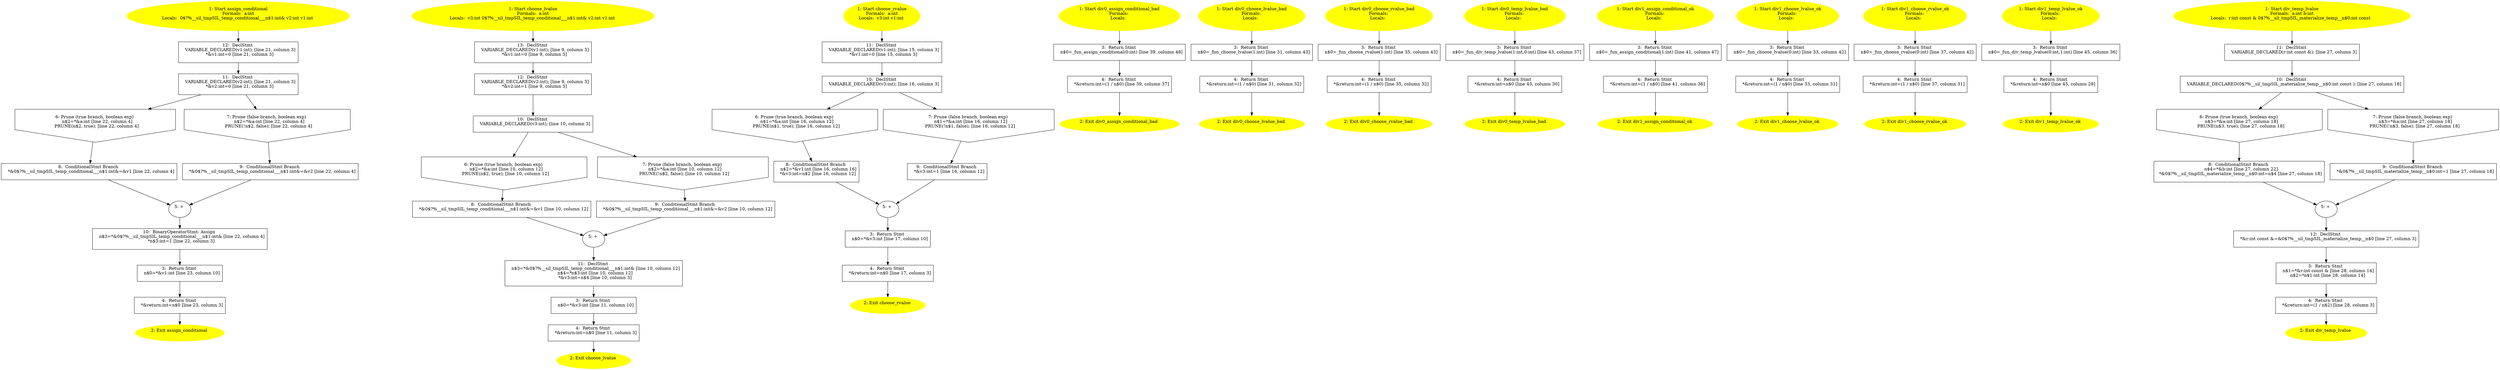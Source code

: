 /* @generated */
digraph cfg {
"assign_conditional#6602154438630029026.d4adbdaf8d08f61e93de4faf3d45d8ab_1" [label="1: Start assign_conditional\nFormals:  a:int\nLocals:  0$?%__sil_tmpSIL_temp_conditional___n$1:int& v2:int v1:int \n  " color=yellow style=filled]
	

	 "assign_conditional#6602154438630029026.d4adbdaf8d08f61e93de4faf3d45d8ab_1" -> "assign_conditional#6602154438630029026.d4adbdaf8d08f61e93de4faf3d45d8ab_12" ;
"assign_conditional#6602154438630029026.d4adbdaf8d08f61e93de4faf3d45d8ab_2" [label="2: Exit assign_conditional \n  " color=yellow style=filled]
	

"assign_conditional#6602154438630029026.d4adbdaf8d08f61e93de4faf3d45d8ab_3" [label="3:  Return Stmt \n   n$0=*&v1:int [line 23, column 10]\n " shape="box"]
	

	 "assign_conditional#6602154438630029026.d4adbdaf8d08f61e93de4faf3d45d8ab_3" -> "assign_conditional#6602154438630029026.d4adbdaf8d08f61e93de4faf3d45d8ab_4" ;
"assign_conditional#6602154438630029026.d4adbdaf8d08f61e93de4faf3d45d8ab_4" [label="4:  Return Stmt \n   *&return:int=n$0 [line 23, column 3]\n " shape="box"]
	

	 "assign_conditional#6602154438630029026.d4adbdaf8d08f61e93de4faf3d45d8ab_4" -> "assign_conditional#6602154438630029026.d4adbdaf8d08f61e93de4faf3d45d8ab_2" ;
"assign_conditional#6602154438630029026.d4adbdaf8d08f61e93de4faf3d45d8ab_5" [label="5: + \n  " ]
	

	 "assign_conditional#6602154438630029026.d4adbdaf8d08f61e93de4faf3d45d8ab_5" -> "assign_conditional#6602154438630029026.d4adbdaf8d08f61e93de4faf3d45d8ab_10" ;
"assign_conditional#6602154438630029026.d4adbdaf8d08f61e93de4faf3d45d8ab_6" [label="6: Prune (true branch, boolean exp) \n   n$2=*&a:int [line 22, column 4]\n  PRUNE(n$2, true); [line 22, column 4]\n " shape="invhouse"]
	

	 "assign_conditional#6602154438630029026.d4adbdaf8d08f61e93de4faf3d45d8ab_6" -> "assign_conditional#6602154438630029026.d4adbdaf8d08f61e93de4faf3d45d8ab_8" ;
"assign_conditional#6602154438630029026.d4adbdaf8d08f61e93de4faf3d45d8ab_7" [label="7: Prune (false branch, boolean exp) \n   n$2=*&a:int [line 22, column 4]\n  PRUNE(!n$2, false); [line 22, column 4]\n " shape="invhouse"]
	

	 "assign_conditional#6602154438630029026.d4adbdaf8d08f61e93de4faf3d45d8ab_7" -> "assign_conditional#6602154438630029026.d4adbdaf8d08f61e93de4faf3d45d8ab_9" ;
"assign_conditional#6602154438630029026.d4adbdaf8d08f61e93de4faf3d45d8ab_8" [label="8:  ConditionalStmt Branch \n   *&0$?%__sil_tmpSIL_temp_conditional___n$1:int&=&v1 [line 22, column 4]\n " shape="box"]
	

	 "assign_conditional#6602154438630029026.d4adbdaf8d08f61e93de4faf3d45d8ab_8" -> "assign_conditional#6602154438630029026.d4adbdaf8d08f61e93de4faf3d45d8ab_5" ;
"assign_conditional#6602154438630029026.d4adbdaf8d08f61e93de4faf3d45d8ab_9" [label="9:  ConditionalStmt Branch \n   *&0$?%__sil_tmpSIL_temp_conditional___n$1:int&=&v2 [line 22, column 4]\n " shape="box"]
	

	 "assign_conditional#6602154438630029026.d4adbdaf8d08f61e93de4faf3d45d8ab_9" -> "assign_conditional#6602154438630029026.d4adbdaf8d08f61e93de4faf3d45d8ab_5" ;
"assign_conditional#6602154438630029026.d4adbdaf8d08f61e93de4faf3d45d8ab_10" [label="10:  BinaryOperatorStmt: Assign \n   n$3=*&0$?%__sil_tmpSIL_temp_conditional___n$1:int& [line 22, column 4]\n  *n$3:int=1 [line 22, column 3]\n " shape="box"]
	

	 "assign_conditional#6602154438630029026.d4adbdaf8d08f61e93de4faf3d45d8ab_10" -> "assign_conditional#6602154438630029026.d4adbdaf8d08f61e93de4faf3d45d8ab_3" ;
"assign_conditional#6602154438630029026.d4adbdaf8d08f61e93de4faf3d45d8ab_11" [label="11:  DeclStmt \n   VARIABLE_DECLARED(v2:int); [line 21, column 3]\n  *&v2:int=0 [line 21, column 3]\n " shape="box"]
	

	 "assign_conditional#6602154438630029026.d4adbdaf8d08f61e93de4faf3d45d8ab_11" -> "assign_conditional#6602154438630029026.d4adbdaf8d08f61e93de4faf3d45d8ab_6" ;
	 "assign_conditional#6602154438630029026.d4adbdaf8d08f61e93de4faf3d45d8ab_11" -> "assign_conditional#6602154438630029026.d4adbdaf8d08f61e93de4faf3d45d8ab_7" ;
"assign_conditional#6602154438630029026.d4adbdaf8d08f61e93de4faf3d45d8ab_12" [label="12:  DeclStmt \n   VARIABLE_DECLARED(v1:int); [line 21, column 3]\n  *&v1:int=0 [line 21, column 3]\n " shape="box"]
	

	 "assign_conditional#6602154438630029026.d4adbdaf8d08f61e93de4faf3d45d8ab_12" -> "assign_conditional#6602154438630029026.d4adbdaf8d08f61e93de4faf3d45d8ab_11" ;
"choose_lvalue#6868643882447178722.7e0e06006a6e1baaef3aab18bce2b8d2_1" [label="1: Start choose_lvalue\nFormals:  a:int\nLocals:  v3:int 0$?%__sil_tmpSIL_temp_conditional___n$1:int& v2:int v1:int \n  " color=yellow style=filled]
	

	 "choose_lvalue#6868643882447178722.7e0e06006a6e1baaef3aab18bce2b8d2_1" -> "choose_lvalue#6868643882447178722.7e0e06006a6e1baaef3aab18bce2b8d2_13" ;
"choose_lvalue#6868643882447178722.7e0e06006a6e1baaef3aab18bce2b8d2_2" [label="2: Exit choose_lvalue \n  " color=yellow style=filled]
	

"choose_lvalue#6868643882447178722.7e0e06006a6e1baaef3aab18bce2b8d2_3" [label="3:  Return Stmt \n   n$0=*&v3:int [line 11, column 10]\n " shape="box"]
	

	 "choose_lvalue#6868643882447178722.7e0e06006a6e1baaef3aab18bce2b8d2_3" -> "choose_lvalue#6868643882447178722.7e0e06006a6e1baaef3aab18bce2b8d2_4" ;
"choose_lvalue#6868643882447178722.7e0e06006a6e1baaef3aab18bce2b8d2_4" [label="4:  Return Stmt \n   *&return:int=n$0 [line 11, column 3]\n " shape="box"]
	

	 "choose_lvalue#6868643882447178722.7e0e06006a6e1baaef3aab18bce2b8d2_4" -> "choose_lvalue#6868643882447178722.7e0e06006a6e1baaef3aab18bce2b8d2_2" ;
"choose_lvalue#6868643882447178722.7e0e06006a6e1baaef3aab18bce2b8d2_5" [label="5: + \n  " ]
	

	 "choose_lvalue#6868643882447178722.7e0e06006a6e1baaef3aab18bce2b8d2_5" -> "choose_lvalue#6868643882447178722.7e0e06006a6e1baaef3aab18bce2b8d2_11" ;
"choose_lvalue#6868643882447178722.7e0e06006a6e1baaef3aab18bce2b8d2_6" [label="6: Prune (true branch, boolean exp) \n   n$2=*&a:int [line 10, column 12]\n  PRUNE(n$2, true); [line 10, column 12]\n " shape="invhouse"]
	

	 "choose_lvalue#6868643882447178722.7e0e06006a6e1baaef3aab18bce2b8d2_6" -> "choose_lvalue#6868643882447178722.7e0e06006a6e1baaef3aab18bce2b8d2_8" ;
"choose_lvalue#6868643882447178722.7e0e06006a6e1baaef3aab18bce2b8d2_7" [label="7: Prune (false branch, boolean exp) \n   n$2=*&a:int [line 10, column 12]\n  PRUNE(!n$2, false); [line 10, column 12]\n " shape="invhouse"]
	

	 "choose_lvalue#6868643882447178722.7e0e06006a6e1baaef3aab18bce2b8d2_7" -> "choose_lvalue#6868643882447178722.7e0e06006a6e1baaef3aab18bce2b8d2_9" ;
"choose_lvalue#6868643882447178722.7e0e06006a6e1baaef3aab18bce2b8d2_8" [label="8:  ConditionalStmt Branch \n   *&0$?%__sil_tmpSIL_temp_conditional___n$1:int&=&v1 [line 10, column 12]\n " shape="box"]
	

	 "choose_lvalue#6868643882447178722.7e0e06006a6e1baaef3aab18bce2b8d2_8" -> "choose_lvalue#6868643882447178722.7e0e06006a6e1baaef3aab18bce2b8d2_5" ;
"choose_lvalue#6868643882447178722.7e0e06006a6e1baaef3aab18bce2b8d2_9" [label="9:  ConditionalStmt Branch \n   *&0$?%__sil_tmpSIL_temp_conditional___n$1:int&=&v2 [line 10, column 12]\n " shape="box"]
	

	 "choose_lvalue#6868643882447178722.7e0e06006a6e1baaef3aab18bce2b8d2_9" -> "choose_lvalue#6868643882447178722.7e0e06006a6e1baaef3aab18bce2b8d2_5" ;
"choose_lvalue#6868643882447178722.7e0e06006a6e1baaef3aab18bce2b8d2_10" [label="10:  DeclStmt \n   VARIABLE_DECLARED(v3:int); [line 10, column 3]\n " shape="box"]
	

	 "choose_lvalue#6868643882447178722.7e0e06006a6e1baaef3aab18bce2b8d2_10" -> "choose_lvalue#6868643882447178722.7e0e06006a6e1baaef3aab18bce2b8d2_6" ;
	 "choose_lvalue#6868643882447178722.7e0e06006a6e1baaef3aab18bce2b8d2_10" -> "choose_lvalue#6868643882447178722.7e0e06006a6e1baaef3aab18bce2b8d2_7" ;
"choose_lvalue#6868643882447178722.7e0e06006a6e1baaef3aab18bce2b8d2_11" [label="11:  DeclStmt \n   n$3=*&0$?%__sil_tmpSIL_temp_conditional___n$1:int& [line 10, column 12]\n  n$4=*n$3:int [line 10, column 12]\n  *&v3:int=n$4 [line 10, column 3]\n " shape="box"]
	

	 "choose_lvalue#6868643882447178722.7e0e06006a6e1baaef3aab18bce2b8d2_11" -> "choose_lvalue#6868643882447178722.7e0e06006a6e1baaef3aab18bce2b8d2_3" ;
"choose_lvalue#6868643882447178722.7e0e06006a6e1baaef3aab18bce2b8d2_12" [label="12:  DeclStmt \n   VARIABLE_DECLARED(v2:int); [line 9, column 3]\n  *&v2:int=1 [line 9, column 3]\n " shape="box"]
	

	 "choose_lvalue#6868643882447178722.7e0e06006a6e1baaef3aab18bce2b8d2_12" -> "choose_lvalue#6868643882447178722.7e0e06006a6e1baaef3aab18bce2b8d2_10" ;
"choose_lvalue#6868643882447178722.7e0e06006a6e1baaef3aab18bce2b8d2_13" [label="13:  DeclStmt \n   VARIABLE_DECLARED(v1:int); [line 9, column 3]\n  *&v1:int=0 [line 9, column 3]\n " shape="box"]
	

	 "choose_lvalue#6868643882447178722.7e0e06006a6e1baaef3aab18bce2b8d2_13" -> "choose_lvalue#6868643882447178722.7e0e06006a6e1baaef3aab18bce2b8d2_12" ;
"choose_rvalue#5692558402038768020.7de6e1902b5c331a5715ba3f0f51e47e_1" [label="1: Start choose_rvalue\nFormals:  a:int\nLocals:  v3:int v1:int \n  " color=yellow style=filled]
	

	 "choose_rvalue#5692558402038768020.7de6e1902b5c331a5715ba3f0f51e47e_1" -> "choose_rvalue#5692558402038768020.7de6e1902b5c331a5715ba3f0f51e47e_11" ;
"choose_rvalue#5692558402038768020.7de6e1902b5c331a5715ba3f0f51e47e_2" [label="2: Exit choose_rvalue \n  " color=yellow style=filled]
	

"choose_rvalue#5692558402038768020.7de6e1902b5c331a5715ba3f0f51e47e_3" [label="3:  Return Stmt \n   n$0=*&v3:int [line 17, column 10]\n " shape="box"]
	

	 "choose_rvalue#5692558402038768020.7de6e1902b5c331a5715ba3f0f51e47e_3" -> "choose_rvalue#5692558402038768020.7de6e1902b5c331a5715ba3f0f51e47e_4" ;
"choose_rvalue#5692558402038768020.7de6e1902b5c331a5715ba3f0f51e47e_4" [label="4:  Return Stmt \n   *&return:int=n$0 [line 17, column 3]\n " shape="box"]
	

	 "choose_rvalue#5692558402038768020.7de6e1902b5c331a5715ba3f0f51e47e_4" -> "choose_rvalue#5692558402038768020.7de6e1902b5c331a5715ba3f0f51e47e_2" ;
"choose_rvalue#5692558402038768020.7de6e1902b5c331a5715ba3f0f51e47e_5" [label="5: + \n  " ]
	

	 "choose_rvalue#5692558402038768020.7de6e1902b5c331a5715ba3f0f51e47e_5" -> "choose_rvalue#5692558402038768020.7de6e1902b5c331a5715ba3f0f51e47e_3" ;
"choose_rvalue#5692558402038768020.7de6e1902b5c331a5715ba3f0f51e47e_6" [label="6: Prune (true branch, boolean exp) \n   n$1=*&a:int [line 16, column 12]\n  PRUNE(n$1, true); [line 16, column 12]\n " shape="invhouse"]
	

	 "choose_rvalue#5692558402038768020.7de6e1902b5c331a5715ba3f0f51e47e_6" -> "choose_rvalue#5692558402038768020.7de6e1902b5c331a5715ba3f0f51e47e_8" ;
"choose_rvalue#5692558402038768020.7de6e1902b5c331a5715ba3f0f51e47e_7" [label="7: Prune (false branch, boolean exp) \n   n$1=*&a:int [line 16, column 12]\n  PRUNE(!n$1, false); [line 16, column 12]\n " shape="invhouse"]
	

	 "choose_rvalue#5692558402038768020.7de6e1902b5c331a5715ba3f0f51e47e_7" -> "choose_rvalue#5692558402038768020.7de6e1902b5c331a5715ba3f0f51e47e_9" ;
"choose_rvalue#5692558402038768020.7de6e1902b5c331a5715ba3f0f51e47e_8" [label="8:  ConditionalStmt Branch \n   n$2=*&v1:int [line 16, column 16]\n  *&v3:int=n$2 [line 16, column 12]\n " shape="box"]
	

	 "choose_rvalue#5692558402038768020.7de6e1902b5c331a5715ba3f0f51e47e_8" -> "choose_rvalue#5692558402038768020.7de6e1902b5c331a5715ba3f0f51e47e_5" ;
"choose_rvalue#5692558402038768020.7de6e1902b5c331a5715ba3f0f51e47e_9" [label="9:  ConditionalStmt Branch \n   *&v3:int=1 [line 16, column 12]\n " shape="box"]
	

	 "choose_rvalue#5692558402038768020.7de6e1902b5c331a5715ba3f0f51e47e_9" -> "choose_rvalue#5692558402038768020.7de6e1902b5c331a5715ba3f0f51e47e_5" ;
"choose_rvalue#5692558402038768020.7de6e1902b5c331a5715ba3f0f51e47e_10" [label="10:  DeclStmt \n   VARIABLE_DECLARED(v3:int); [line 16, column 3]\n " shape="box"]
	

	 "choose_rvalue#5692558402038768020.7de6e1902b5c331a5715ba3f0f51e47e_10" -> "choose_rvalue#5692558402038768020.7de6e1902b5c331a5715ba3f0f51e47e_6" ;
	 "choose_rvalue#5692558402038768020.7de6e1902b5c331a5715ba3f0f51e47e_10" -> "choose_rvalue#5692558402038768020.7de6e1902b5c331a5715ba3f0f51e47e_7" ;
"choose_rvalue#5692558402038768020.7de6e1902b5c331a5715ba3f0f51e47e_11" [label="11:  DeclStmt \n   VARIABLE_DECLARED(v1:int); [line 15, column 3]\n  *&v1:int=0 [line 15, column 3]\n " shape="box"]
	

	 "choose_rvalue#5692558402038768020.7de6e1902b5c331a5715ba3f0f51e47e_11" -> "choose_rvalue#5692558402038768020.7de6e1902b5c331a5715ba3f0f51e47e_10" ;
"div0_assign_conditional_bad#15392728490966978909.59445a1ff0409f58853678ecb2a0eeb6_1" [label="1: Start div0_assign_conditional_bad\nFormals: \nLocals:  \n  " color=yellow style=filled]
	

	 "div0_assign_conditional_bad#15392728490966978909.59445a1ff0409f58853678ecb2a0eeb6_1" -> "div0_assign_conditional_bad#15392728490966978909.59445a1ff0409f58853678ecb2a0eeb6_3" ;
"div0_assign_conditional_bad#15392728490966978909.59445a1ff0409f58853678ecb2a0eeb6_2" [label="2: Exit div0_assign_conditional_bad \n  " color=yellow style=filled]
	

"div0_assign_conditional_bad#15392728490966978909.59445a1ff0409f58853678ecb2a0eeb6_3" [label="3:  Return Stmt \n   n$0=_fun_assign_conditional(0:int) [line 39, column 48]\n " shape="box"]
	

	 "div0_assign_conditional_bad#15392728490966978909.59445a1ff0409f58853678ecb2a0eeb6_3" -> "div0_assign_conditional_bad#15392728490966978909.59445a1ff0409f58853678ecb2a0eeb6_4" ;
"div0_assign_conditional_bad#15392728490966978909.59445a1ff0409f58853678ecb2a0eeb6_4" [label="4:  Return Stmt \n   *&return:int=(1 / n$0) [line 39, column 37]\n " shape="box"]
	

	 "div0_assign_conditional_bad#15392728490966978909.59445a1ff0409f58853678ecb2a0eeb6_4" -> "div0_assign_conditional_bad#15392728490966978909.59445a1ff0409f58853678ecb2a0eeb6_2" ;
"div0_choose_lvalue_bad#15922600891528658633.d3011cf95d516b230042aa269044a695_1" [label="1: Start div0_choose_lvalue_bad\nFormals: \nLocals:  \n  " color=yellow style=filled]
	

	 "div0_choose_lvalue_bad#15922600891528658633.d3011cf95d516b230042aa269044a695_1" -> "div0_choose_lvalue_bad#15922600891528658633.d3011cf95d516b230042aa269044a695_3" ;
"div0_choose_lvalue_bad#15922600891528658633.d3011cf95d516b230042aa269044a695_2" [label="2: Exit div0_choose_lvalue_bad \n  " color=yellow style=filled]
	

"div0_choose_lvalue_bad#15922600891528658633.d3011cf95d516b230042aa269044a695_3" [label="3:  Return Stmt \n   n$0=_fun_choose_lvalue(1:int) [line 31, column 43]\n " shape="box"]
	

	 "div0_choose_lvalue_bad#15922600891528658633.d3011cf95d516b230042aa269044a695_3" -> "div0_choose_lvalue_bad#15922600891528658633.d3011cf95d516b230042aa269044a695_4" ;
"div0_choose_lvalue_bad#15922600891528658633.d3011cf95d516b230042aa269044a695_4" [label="4:  Return Stmt \n   *&return:int=(1 / n$0) [line 31, column 32]\n " shape="box"]
	

	 "div0_choose_lvalue_bad#15922600891528658633.d3011cf95d516b230042aa269044a695_4" -> "div0_choose_lvalue_bad#15922600891528658633.d3011cf95d516b230042aa269044a695_2" ;
"div0_choose_rvalue_bad#4711054588210108571.343d2bcae71f9c3f5c3cfb41052dfb24_1" [label="1: Start div0_choose_rvalue_bad\nFormals: \nLocals:  \n  " color=yellow style=filled]
	

	 "div0_choose_rvalue_bad#4711054588210108571.343d2bcae71f9c3f5c3cfb41052dfb24_1" -> "div0_choose_rvalue_bad#4711054588210108571.343d2bcae71f9c3f5c3cfb41052dfb24_3" ;
"div0_choose_rvalue_bad#4711054588210108571.343d2bcae71f9c3f5c3cfb41052dfb24_2" [label="2: Exit div0_choose_rvalue_bad \n  " color=yellow style=filled]
	

"div0_choose_rvalue_bad#4711054588210108571.343d2bcae71f9c3f5c3cfb41052dfb24_3" [label="3:  Return Stmt \n   n$0=_fun_choose_rvalue(1:int) [line 35, column 43]\n " shape="box"]
	

	 "div0_choose_rvalue_bad#4711054588210108571.343d2bcae71f9c3f5c3cfb41052dfb24_3" -> "div0_choose_rvalue_bad#4711054588210108571.343d2bcae71f9c3f5c3cfb41052dfb24_4" ;
"div0_choose_rvalue_bad#4711054588210108571.343d2bcae71f9c3f5c3cfb41052dfb24_4" [label="4:  Return Stmt \n   *&return:int=(1 / n$0) [line 35, column 32]\n " shape="box"]
	

	 "div0_choose_rvalue_bad#4711054588210108571.343d2bcae71f9c3f5c3cfb41052dfb24_4" -> "div0_choose_rvalue_bad#4711054588210108571.343d2bcae71f9c3f5c3cfb41052dfb24_2" ;
"div0_temp_lvalue_bad#762924255965163608.e2236a796f5186064a6ced7c1ad558e7_1" [label="1: Start div0_temp_lvalue_bad\nFormals: \nLocals:  \n  " color=yellow style=filled]
	

	 "div0_temp_lvalue_bad#762924255965163608.e2236a796f5186064a6ced7c1ad558e7_1" -> "div0_temp_lvalue_bad#762924255965163608.e2236a796f5186064a6ced7c1ad558e7_3" ;
"div0_temp_lvalue_bad#762924255965163608.e2236a796f5186064a6ced7c1ad558e7_2" [label="2: Exit div0_temp_lvalue_bad \n  " color=yellow style=filled]
	

"div0_temp_lvalue_bad#762924255965163608.e2236a796f5186064a6ced7c1ad558e7_3" [label="3:  Return Stmt \n   n$0=_fun_div_temp_lvalue(1:int,0:int) [line 43, column 37]\n " shape="box"]
	

	 "div0_temp_lvalue_bad#762924255965163608.e2236a796f5186064a6ced7c1ad558e7_3" -> "div0_temp_lvalue_bad#762924255965163608.e2236a796f5186064a6ced7c1ad558e7_4" ;
"div0_temp_lvalue_bad#762924255965163608.e2236a796f5186064a6ced7c1ad558e7_4" [label="4:  Return Stmt \n   *&return:int=n$0 [line 43, column 30]\n " shape="box"]
	

	 "div0_temp_lvalue_bad#762924255965163608.e2236a796f5186064a6ced7c1ad558e7_4" -> "div0_temp_lvalue_bad#762924255965163608.e2236a796f5186064a6ced7c1ad558e7_2" ;
"div1_assign_conditional_ok#386580495590546150.d2c51159bce0b01c70ad4bdfe249ccbe_1" [label="1: Start div1_assign_conditional_ok\nFormals: \nLocals:  \n  " color=yellow style=filled]
	

	 "div1_assign_conditional_ok#386580495590546150.d2c51159bce0b01c70ad4bdfe249ccbe_1" -> "div1_assign_conditional_ok#386580495590546150.d2c51159bce0b01c70ad4bdfe249ccbe_3" ;
"div1_assign_conditional_ok#386580495590546150.d2c51159bce0b01c70ad4bdfe249ccbe_2" [label="2: Exit div1_assign_conditional_ok \n  " color=yellow style=filled]
	

"div1_assign_conditional_ok#386580495590546150.d2c51159bce0b01c70ad4bdfe249ccbe_3" [label="3:  Return Stmt \n   n$0=_fun_assign_conditional(1:int) [line 41, column 47]\n " shape="box"]
	

	 "div1_assign_conditional_ok#386580495590546150.d2c51159bce0b01c70ad4bdfe249ccbe_3" -> "div1_assign_conditional_ok#386580495590546150.d2c51159bce0b01c70ad4bdfe249ccbe_4" ;
"div1_assign_conditional_ok#386580495590546150.d2c51159bce0b01c70ad4bdfe249ccbe_4" [label="4:  Return Stmt \n   *&return:int=(1 / n$0) [line 41, column 36]\n " shape="box"]
	

	 "div1_assign_conditional_ok#386580495590546150.d2c51159bce0b01c70ad4bdfe249ccbe_4" -> "div1_assign_conditional_ok#386580495590546150.d2c51159bce0b01c70ad4bdfe249ccbe_2" ;
"div1_choose_lvalue_ok#14794514121851844432.e6a75af880b689c083ff11acc983eb66_1" [label="1: Start div1_choose_lvalue_ok\nFormals: \nLocals:  \n  " color=yellow style=filled]
	

	 "div1_choose_lvalue_ok#14794514121851844432.e6a75af880b689c083ff11acc983eb66_1" -> "div1_choose_lvalue_ok#14794514121851844432.e6a75af880b689c083ff11acc983eb66_3" ;
"div1_choose_lvalue_ok#14794514121851844432.e6a75af880b689c083ff11acc983eb66_2" [label="2: Exit div1_choose_lvalue_ok \n  " color=yellow style=filled]
	

"div1_choose_lvalue_ok#14794514121851844432.e6a75af880b689c083ff11acc983eb66_3" [label="3:  Return Stmt \n   n$0=_fun_choose_lvalue(0:int) [line 33, column 42]\n " shape="box"]
	

	 "div1_choose_lvalue_ok#14794514121851844432.e6a75af880b689c083ff11acc983eb66_3" -> "div1_choose_lvalue_ok#14794514121851844432.e6a75af880b689c083ff11acc983eb66_4" ;
"div1_choose_lvalue_ok#14794514121851844432.e6a75af880b689c083ff11acc983eb66_4" [label="4:  Return Stmt \n   *&return:int=(1 / n$0) [line 33, column 31]\n " shape="box"]
	

	 "div1_choose_lvalue_ok#14794514121851844432.e6a75af880b689c083ff11acc983eb66_4" -> "div1_choose_lvalue_ok#14794514121851844432.e6a75af880b689c083ff11acc983eb66_2" ;
"div1_choose_rvalue_ok#15613531805403677222.429ad10e519e5d1b777d0c86b7c2e7c8_1" [label="1: Start div1_choose_rvalue_ok\nFormals: \nLocals:  \n  " color=yellow style=filled]
	

	 "div1_choose_rvalue_ok#15613531805403677222.429ad10e519e5d1b777d0c86b7c2e7c8_1" -> "div1_choose_rvalue_ok#15613531805403677222.429ad10e519e5d1b777d0c86b7c2e7c8_3" ;
"div1_choose_rvalue_ok#15613531805403677222.429ad10e519e5d1b777d0c86b7c2e7c8_2" [label="2: Exit div1_choose_rvalue_ok \n  " color=yellow style=filled]
	

"div1_choose_rvalue_ok#15613531805403677222.429ad10e519e5d1b777d0c86b7c2e7c8_3" [label="3:  Return Stmt \n   n$0=_fun_choose_rvalue(0:int) [line 37, column 42]\n " shape="box"]
	

	 "div1_choose_rvalue_ok#15613531805403677222.429ad10e519e5d1b777d0c86b7c2e7c8_3" -> "div1_choose_rvalue_ok#15613531805403677222.429ad10e519e5d1b777d0c86b7c2e7c8_4" ;
"div1_choose_rvalue_ok#15613531805403677222.429ad10e519e5d1b777d0c86b7c2e7c8_4" [label="4:  Return Stmt \n   *&return:int=(1 / n$0) [line 37, column 31]\n " shape="box"]
	

	 "div1_choose_rvalue_ok#15613531805403677222.429ad10e519e5d1b777d0c86b7c2e7c8_4" -> "div1_choose_rvalue_ok#15613531805403677222.429ad10e519e5d1b777d0c86b7c2e7c8_2" ;
"div1_temp_lvalue_ok#4626871652686231614.8872cbb3e2dad1aa6aca69eca5075abc_1" [label="1: Start div1_temp_lvalue_ok\nFormals: \nLocals:  \n  " color=yellow style=filled]
	

	 "div1_temp_lvalue_ok#4626871652686231614.8872cbb3e2dad1aa6aca69eca5075abc_1" -> "div1_temp_lvalue_ok#4626871652686231614.8872cbb3e2dad1aa6aca69eca5075abc_3" ;
"div1_temp_lvalue_ok#4626871652686231614.8872cbb3e2dad1aa6aca69eca5075abc_2" [label="2: Exit div1_temp_lvalue_ok \n  " color=yellow style=filled]
	

"div1_temp_lvalue_ok#4626871652686231614.8872cbb3e2dad1aa6aca69eca5075abc_3" [label="3:  Return Stmt \n   n$0=_fun_div_temp_lvalue(0:int,1:int) [line 45, column 36]\n " shape="box"]
	

	 "div1_temp_lvalue_ok#4626871652686231614.8872cbb3e2dad1aa6aca69eca5075abc_3" -> "div1_temp_lvalue_ok#4626871652686231614.8872cbb3e2dad1aa6aca69eca5075abc_4" ;
"div1_temp_lvalue_ok#4626871652686231614.8872cbb3e2dad1aa6aca69eca5075abc_4" [label="4:  Return Stmt \n   *&return:int=n$0 [line 45, column 29]\n " shape="box"]
	

	 "div1_temp_lvalue_ok#4626871652686231614.8872cbb3e2dad1aa6aca69eca5075abc_4" -> "div1_temp_lvalue_ok#4626871652686231614.8872cbb3e2dad1aa6aca69eca5075abc_2" ;
"div_temp_lvalue#2433393879580018854.ddda47c9e217adc2189e8c150a553f53_1" [label="1: Start div_temp_lvalue\nFormals:  a:int b:int\nLocals:  r:int const & 0$?%__sil_tmpSIL_materialize_temp__n$0:int const  \n  " color=yellow style=filled]
	

	 "div_temp_lvalue#2433393879580018854.ddda47c9e217adc2189e8c150a553f53_1" -> "div_temp_lvalue#2433393879580018854.ddda47c9e217adc2189e8c150a553f53_11" ;
"div_temp_lvalue#2433393879580018854.ddda47c9e217adc2189e8c150a553f53_2" [label="2: Exit div_temp_lvalue \n  " color=yellow style=filled]
	

"div_temp_lvalue#2433393879580018854.ddda47c9e217adc2189e8c150a553f53_3" [label="3:  Return Stmt \n   n$1=*&r:int const & [line 28, column 14]\n  n$2=*n$1:int [line 28, column 14]\n " shape="box"]
	

	 "div_temp_lvalue#2433393879580018854.ddda47c9e217adc2189e8c150a553f53_3" -> "div_temp_lvalue#2433393879580018854.ddda47c9e217adc2189e8c150a553f53_4" ;
"div_temp_lvalue#2433393879580018854.ddda47c9e217adc2189e8c150a553f53_4" [label="4:  Return Stmt \n   *&return:int=(1 / n$2) [line 28, column 3]\n " shape="box"]
	

	 "div_temp_lvalue#2433393879580018854.ddda47c9e217adc2189e8c150a553f53_4" -> "div_temp_lvalue#2433393879580018854.ddda47c9e217adc2189e8c150a553f53_2" ;
"div_temp_lvalue#2433393879580018854.ddda47c9e217adc2189e8c150a553f53_5" [label="5: + \n  " ]
	

	 "div_temp_lvalue#2433393879580018854.ddda47c9e217adc2189e8c150a553f53_5" -> "div_temp_lvalue#2433393879580018854.ddda47c9e217adc2189e8c150a553f53_12" ;
"div_temp_lvalue#2433393879580018854.ddda47c9e217adc2189e8c150a553f53_6" [label="6: Prune (true branch, boolean exp) \n   n$3=*&a:int [line 27, column 18]\n  PRUNE(n$3, true); [line 27, column 18]\n " shape="invhouse"]
	

	 "div_temp_lvalue#2433393879580018854.ddda47c9e217adc2189e8c150a553f53_6" -> "div_temp_lvalue#2433393879580018854.ddda47c9e217adc2189e8c150a553f53_8" ;
"div_temp_lvalue#2433393879580018854.ddda47c9e217adc2189e8c150a553f53_7" [label="7: Prune (false branch, boolean exp) \n   n$3=*&a:int [line 27, column 18]\n  PRUNE(!n$3, false); [line 27, column 18]\n " shape="invhouse"]
	

	 "div_temp_lvalue#2433393879580018854.ddda47c9e217adc2189e8c150a553f53_7" -> "div_temp_lvalue#2433393879580018854.ddda47c9e217adc2189e8c150a553f53_9" ;
"div_temp_lvalue#2433393879580018854.ddda47c9e217adc2189e8c150a553f53_8" [label="8:  ConditionalStmt Branch \n   n$4=*&b:int [line 27, column 22]\n  *&0$?%__sil_tmpSIL_materialize_temp__n$0:int=n$4 [line 27, column 18]\n " shape="box"]
	

	 "div_temp_lvalue#2433393879580018854.ddda47c9e217adc2189e8c150a553f53_8" -> "div_temp_lvalue#2433393879580018854.ddda47c9e217adc2189e8c150a553f53_5" ;
"div_temp_lvalue#2433393879580018854.ddda47c9e217adc2189e8c150a553f53_9" [label="9:  ConditionalStmt Branch \n   *&0$?%__sil_tmpSIL_materialize_temp__n$0:int=1 [line 27, column 18]\n " shape="box"]
	

	 "div_temp_lvalue#2433393879580018854.ddda47c9e217adc2189e8c150a553f53_9" -> "div_temp_lvalue#2433393879580018854.ddda47c9e217adc2189e8c150a553f53_5" ;
"div_temp_lvalue#2433393879580018854.ddda47c9e217adc2189e8c150a553f53_10" [label="10:  DeclStmt \n   VARIABLE_DECLARED(0$?%__sil_tmpSIL_materialize_temp__n$0:int const ); [line 27, column 18]\n " shape="box"]
	

	 "div_temp_lvalue#2433393879580018854.ddda47c9e217adc2189e8c150a553f53_10" -> "div_temp_lvalue#2433393879580018854.ddda47c9e217adc2189e8c150a553f53_6" ;
	 "div_temp_lvalue#2433393879580018854.ddda47c9e217adc2189e8c150a553f53_10" -> "div_temp_lvalue#2433393879580018854.ddda47c9e217adc2189e8c150a553f53_7" ;
"div_temp_lvalue#2433393879580018854.ddda47c9e217adc2189e8c150a553f53_11" [label="11:  DeclStmt \n   VARIABLE_DECLARED(r:int const &); [line 27, column 3]\n " shape="box"]
	

	 "div_temp_lvalue#2433393879580018854.ddda47c9e217adc2189e8c150a553f53_11" -> "div_temp_lvalue#2433393879580018854.ddda47c9e217adc2189e8c150a553f53_10" ;
"div_temp_lvalue#2433393879580018854.ddda47c9e217adc2189e8c150a553f53_12" [label="12:  DeclStmt \n   *&r:int const &=&0$?%__sil_tmpSIL_materialize_temp__n$0 [line 27, column 3]\n " shape="box"]
	

	 "div_temp_lvalue#2433393879580018854.ddda47c9e217adc2189e8c150a553f53_12" -> "div_temp_lvalue#2433393879580018854.ddda47c9e217adc2189e8c150a553f53_3" ;
}

